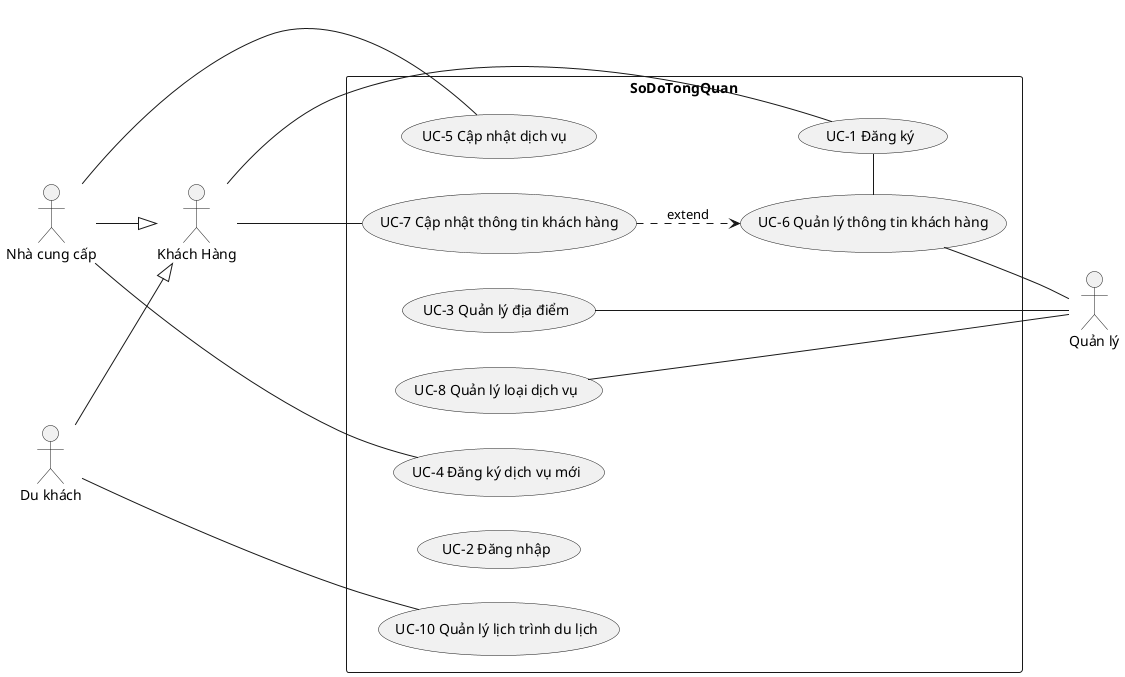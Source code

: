 @startuml SoDoUC
left to right direction
actor "Quản lý" as QL
actor "Khách Hàng" as KH
actor "Nhà cung cấp" as NCC
actor "Du khách" as DKhach


rectangle  SoDoTongQuan{
  usecase "UC-8 Quản lý loại dịch vụ" as QLLDV
  usecase "UC-3 Quản lý địa điểm" as QLDD
  ' usecase "UC-9 Quản lý thông tin " as QLTTDD

  usecase "UC-4 Đăng ký dịch vụ mới" as Them_TTDD
  usecase "UC-5 Cập nhật dịch vụ " as CapNhat_TTDD
  usecase "UC-7 Cập nhật thông tin khách hàng" as CapNhat_TTKH

  usecase "UC-6 Quản lý thông tin khách hàng" as QLTTKH
  usecase "UC-1 Đăng ký" as DKy
  usecase "UC-2 Đăng nhập" as DNhap
  usecase "UC-10 Quản lý lịch trình du lịch" as QLCD
  ' chỗ nay nhà cung cấp và du khách đều dùng quản lý lịch trình du lịch
}

QLTTKH - DKy
CapNhat_TTKH ..> QLTTKH : extend

KH --- CapNhat_TTKH
KH --- DKy

QLDD --- QL
QLTTKH -- QL
QLLDV -- QL



NCC --|> KH

DKhach --|> KH

NCC - CapNhat_TTDD
NCC - Them_TTDD


DKhach -- QLCD

@enduml